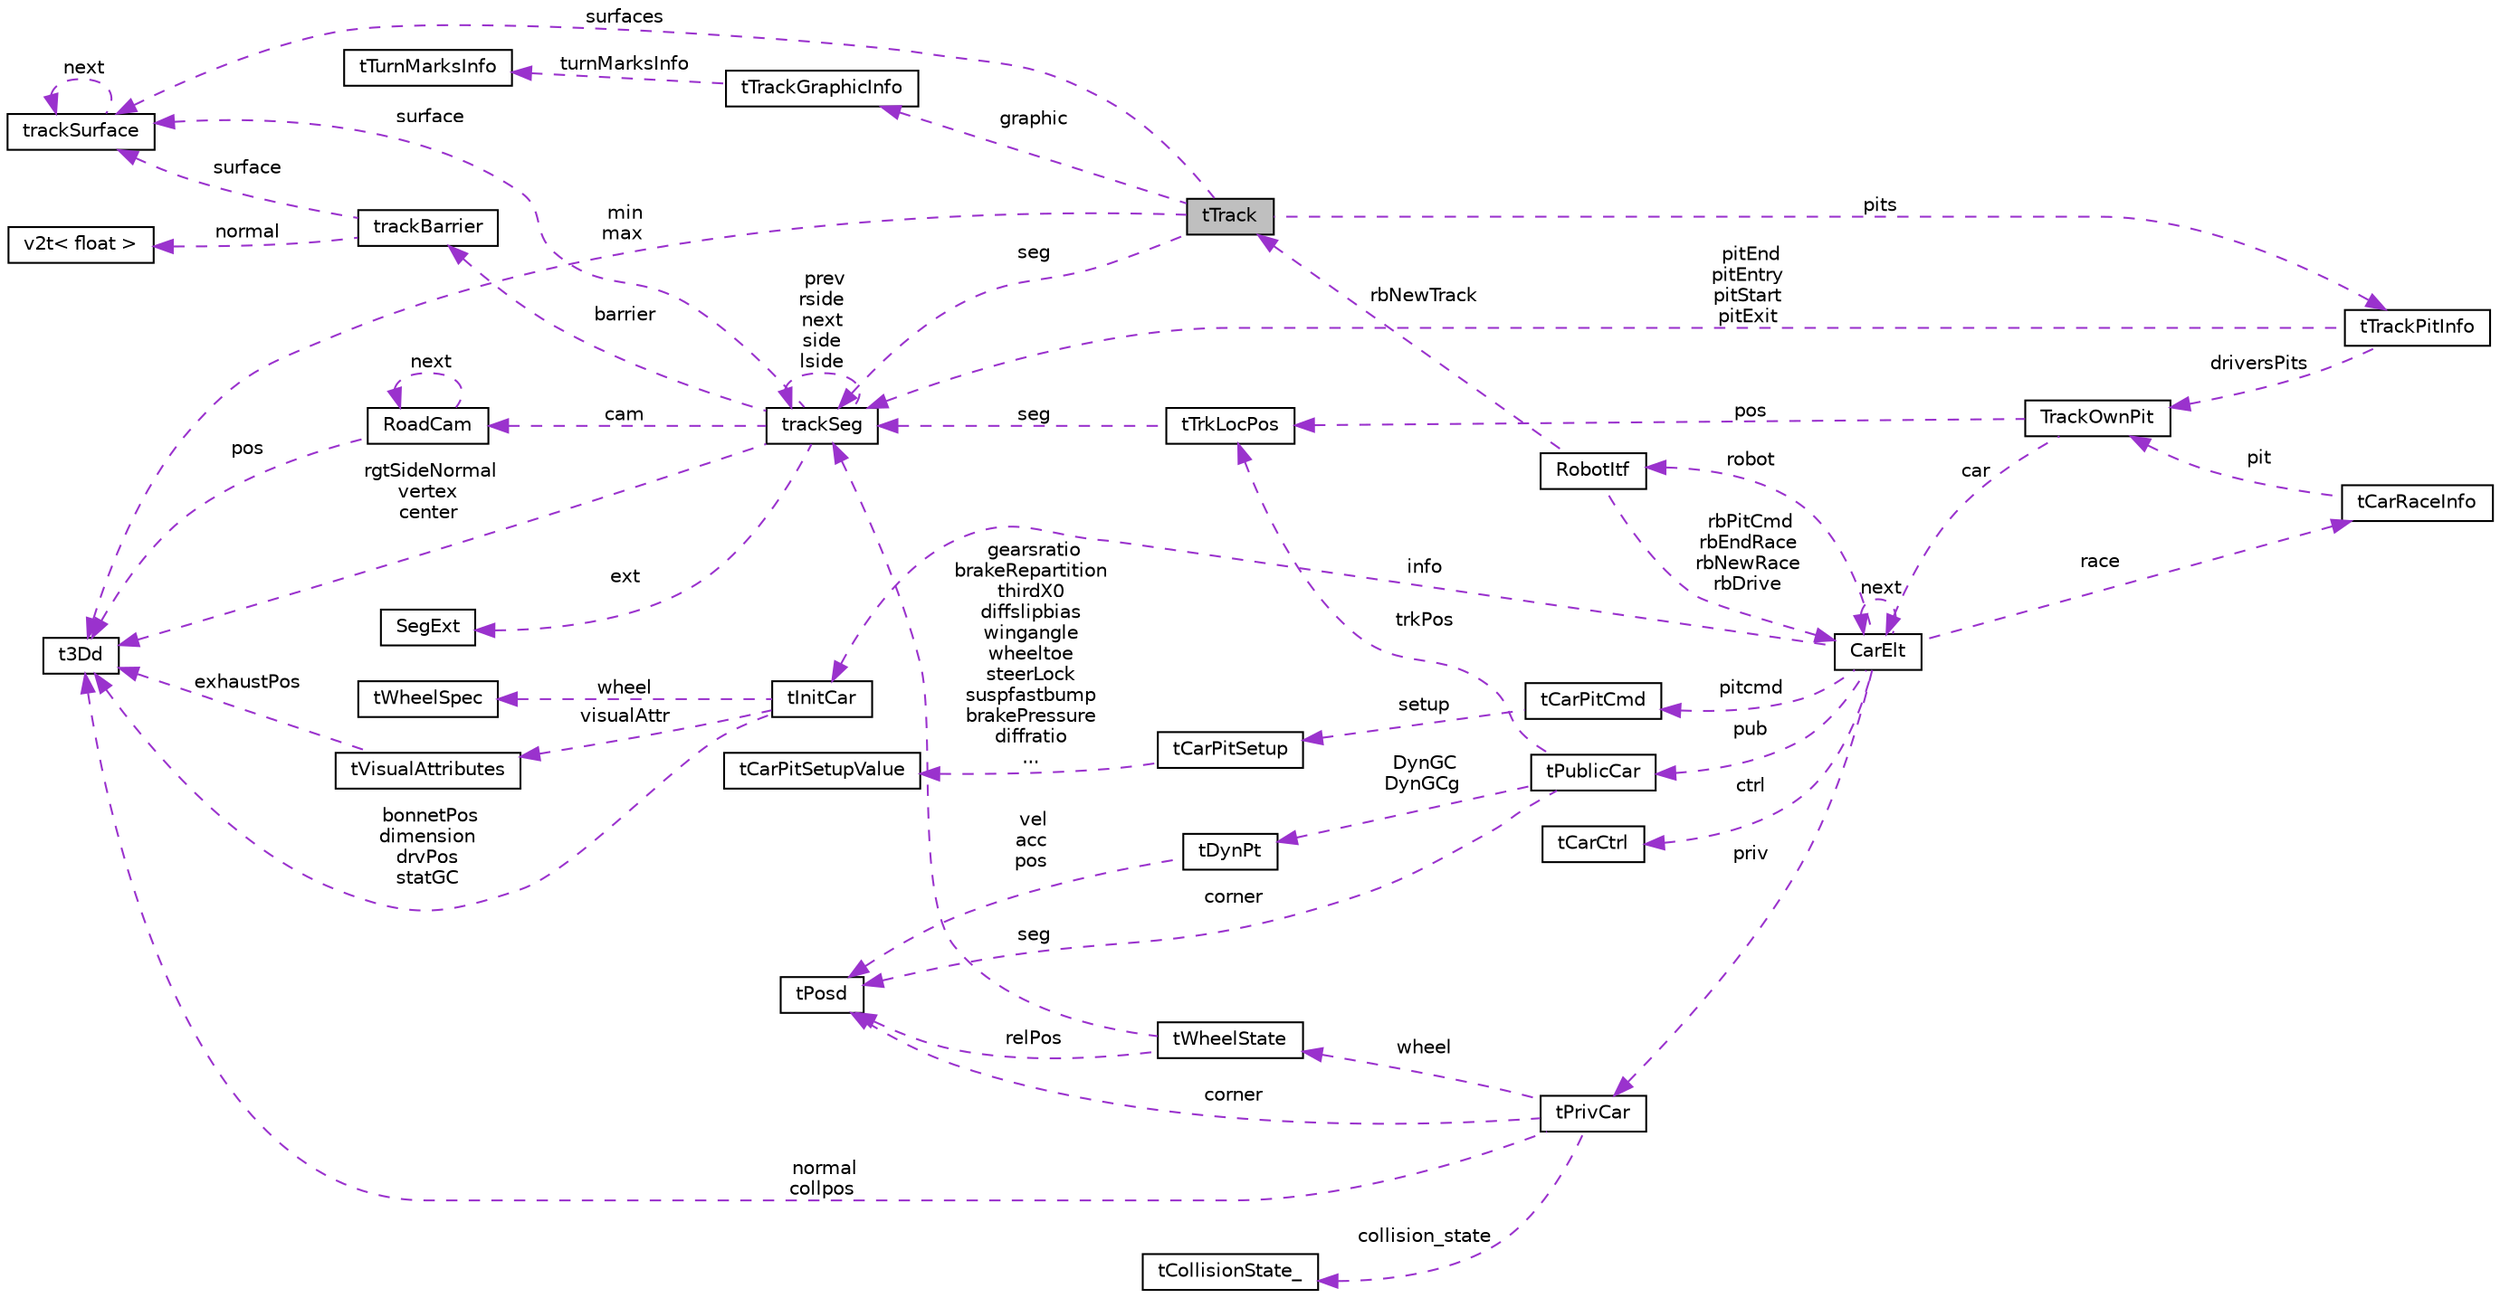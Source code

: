 digraph "tTrack"
{
  edge [fontname="Helvetica",fontsize="10",labelfontname="Helvetica",labelfontsize="10"];
  node [fontname="Helvetica",fontsize="10",shape=record];
  rankdir="LR";
  Node1 [label="tTrack",height=0.2,width=0.4,color="black", fillcolor="grey75", style="filled", fontcolor="black"];
  Node2 -> Node1 [dir="back",color="darkorchid3",fontsize="10",style="dashed",label=" min\nmax" ,fontname="Helvetica"];
  Node2 [label="t3Dd",height=0.2,width=0.4,color="black", fillcolor="white", style="filled",URL="$structt3_dd.html",tooltip="3D point. "];
  Node3 -> Node1 [dir="back",color="darkorchid3",fontsize="10",style="dashed",label=" surfaces" ,fontname="Helvetica"];
  Node3 [label="trackSurface",height=0.2,width=0.4,color="black", fillcolor="white", style="filled",URL="$structtrack_surface.html",tooltip="Surface. "];
  Node3 -> Node3 [dir="back",color="darkorchid3",fontsize="10",style="dashed",label=" next" ,fontname="Helvetica"];
  Node4 -> Node1 [dir="back",color="darkorchid3",fontsize="10",style="dashed",label=" pits" ,fontname="Helvetica"];
  Node4 [label="tTrackPitInfo",height=0.2,width=0.4,color="black", fillcolor="white", style="filled",URL="$structt_track_pit_info.html",tooltip="Pits Info Structure. "];
  Node5 -> Node4 [dir="back",color="darkorchid3",fontsize="10",style="dashed",label=" driversPits" ,fontname="Helvetica"];
  Node5 [label="TrackOwnPit",height=0.2,width=0.4,color="black", fillcolor="white", style="filled",URL="$struct_track_own_pit.html",tooltip="Driver&#39;s pit. "];
  Node6 -> Node5 [dir="back",color="darkorchid3",fontsize="10",style="dashed",label=" pos" ,fontname="Helvetica"];
  Node6 [label="tTrkLocPos",height=0.2,width=0.4,color="black", fillcolor="white", style="filled",URL="$structt_trk_loc_pos.html",tooltip="Location on the track in local coordinates. "];
  Node7 -> Node6 [dir="back",color="darkorchid3",fontsize="10",style="dashed",label=" seg" ,fontname="Helvetica"];
  Node7 [label="trackSeg",height=0.2,width=0.4,color="black", fillcolor="white", style="filled",URL="$structtrack_seg.html",tooltip="Track segment (tTrackSeg) The segments can be straights (type TR_STR): (the track goes from the right..."];
  Node2 -> Node7 [dir="back",color="darkorchid3",fontsize="10",style="dashed",label=" rgtSideNormal\nvertex\ncenter" ,fontname="Helvetica"];
  Node8 -> Node7 [dir="back",color="darkorchid3",fontsize="10",style="dashed",label=" barrier" ,fontname="Helvetica"];
  Node8 [label="trackBarrier",height=0.2,width=0.4,color="black", fillcolor="white", style="filled",URL="$structtrack_barrier.html",tooltip="Barrier. "];
  Node3 -> Node8 [dir="back",color="darkorchid3",fontsize="10",style="dashed",label=" surface" ,fontname="Helvetica"];
  Node9 -> Node8 [dir="back",color="darkorchid3",fontsize="10",style="dashed",label=" normal" ,fontname="Helvetica"];
  Node9 [label="v2t\< float \>",height=0.2,width=0.4,color="black", fillcolor="white", style="filled",URL="$classv2t.html"];
  Node3 -> Node7 [dir="back",color="darkorchid3",fontsize="10",style="dashed",label=" surface" ,fontname="Helvetica"];
  Node10 -> Node7 [dir="back",color="darkorchid3",fontsize="10",style="dashed",label=" cam" ,fontname="Helvetica"];
  Node10 [label="RoadCam",height=0.2,width=0.4,color="black", fillcolor="white", style="filled",URL="$struct_road_cam.html",tooltip="road camera "];
  Node2 -> Node10 [dir="back",color="darkorchid3",fontsize="10",style="dashed",label=" pos" ,fontname="Helvetica"];
  Node10 -> Node10 [dir="back",color="darkorchid3",fontsize="10",style="dashed",label=" next" ,fontname="Helvetica"];
  Node11 -> Node7 [dir="back",color="darkorchid3",fontsize="10",style="dashed",label=" ext" ,fontname="Helvetica"];
  Node11 [label="SegExt",height=0.2,width=0.4,color="black", fillcolor="white", style="filled",URL="$struct_seg_ext.html",tooltip="Extended track segment. "];
  Node7 -> Node7 [dir="back",color="darkorchid3",fontsize="10",style="dashed",label=" prev\nrside\nnext\nside\nlside" ,fontname="Helvetica"];
  Node12 -> Node5 [dir="back",color="darkorchid3",fontsize="10",style="dashed",label=" car" ,fontname="Helvetica"];
  Node12 [label="CarElt",height=0.2,width=0.4,color="black", fillcolor="white", style="filled",URL="$struct_car_elt.html",tooltip="Car structure (tCarElt). "];
  Node13 -> Node12 [dir="back",color="darkorchid3",fontsize="10",style="dashed",label=" robot" ,fontname="Helvetica"];
  Node13 [label="RobotItf",height=0.2,width=0.4,color="black", fillcolor="white", style="filled",URL="$struct_robot_itf.html",tooltip="Interface Structure for Robots. "];
  Node12 -> Node13 [dir="back",color="darkorchid3",fontsize="10",style="dashed",label=" rbPitCmd\nrbEndRace\nrbNewRace\nrbDrive" ,fontname="Helvetica"];
  Node1 -> Node13 [dir="back",color="darkorchid3",fontsize="10",style="dashed",label=" rbNewTrack" ,fontname="Helvetica"];
  Node14 -> Node12 [dir="back",color="darkorchid3",fontsize="10",style="dashed",label=" pitcmd" ,fontname="Helvetica"];
  Node14 [label="tCarPitCmd",height=0.2,width=0.4,color="black", fillcolor="white", style="filled",URL="$structt_car_pit_cmd.html",tooltip="Command issued by the car during pit stop. "];
  Node15 -> Node14 [dir="back",color="darkorchid3",fontsize="10",style="dashed",label=" setup" ,fontname="Helvetica"];
  Node15 [label="tCarPitSetup",height=0.2,width=0.4,color="black", fillcolor="white", style="filled",URL="$structt_car_pit_setup.html"];
  Node16 -> Node15 [dir="back",color="darkorchid3",fontsize="10",style="dashed",label=" gearsratio\nbrakeRepartition\nthirdX0\ndiffslipbias\nwingangle\nwheeltoe\nsteerLock\nsuspfastbump\nbrakePressure\ndiffratio\n..." ,fontname="Helvetica"];
  Node16 [label="tCarPitSetupValue",height=0.2,width=0.4,color="black", fillcolor="white", style="filled",URL="$structt_car_pit_setup_value.html"];
  Node17 -> Node12 [dir="back",color="darkorchid3",fontsize="10",style="dashed",label=" info" ,fontname="Helvetica"];
  Node17 [label="tInitCar",height=0.2,width=0.4,color="black", fillcolor="white", style="filled",URL="$structt_init_car.html",tooltip="Static Public info. "];
  Node2 -> Node17 [dir="back",color="darkorchid3",fontsize="10",style="dashed",label=" bonnetPos\ndimension\ndrvPos\nstatGC" ,fontname="Helvetica"];
  Node18 -> Node17 [dir="back",color="darkorchid3",fontsize="10",style="dashed",label=" visualAttr" ,fontname="Helvetica"];
  Node18 [label="tVisualAttributes",height=0.2,width=0.4,color="black", fillcolor="white", style="filled",URL="$structt_visual_attributes.html",tooltip="Static visual attributes. "];
  Node2 -> Node18 [dir="back",color="darkorchid3",fontsize="10",style="dashed",label=" exhaustPos" ,fontname="Helvetica"];
  Node19 -> Node17 [dir="back",color="darkorchid3",fontsize="10",style="dashed",label=" wheel" ,fontname="Helvetica"];
  Node19 [label="tWheelSpec",height=0.2,width=0.4,color="black", fillcolor="white", style="filled",URL="$structt_wheel_spec.html",tooltip="Wheels Specifications. "];
  Node20 -> Node12 [dir="back",color="darkorchid3",fontsize="10",style="dashed",label=" priv" ,fontname="Helvetica"];
  Node20 [label="tPrivCar",height=0.2,width=0.4,color="black", fillcolor="white", style="filled",URL="$structt_priv_car.html",tooltip="Data known only by the driver. "];
  Node2 -> Node20 [dir="back",color="darkorchid3",fontsize="10",style="dashed",label=" normal\ncollpos" ,fontname="Helvetica"];
  Node21 -> Node20 [dir="back",color="darkorchid3",fontsize="10",style="dashed",label=" collision_state" ,fontname="Helvetica"];
  Node21 [label="tCollisionState_",height=0.2,width=0.4,color="black", fillcolor="white", style="filled",URL="$structt_collision_state__.html"];
  Node22 -> Node20 [dir="back",color="darkorchid3",fontsize="10",style="dashed",label=" wheel" ,fontname="Helvetica"];
  Node22 [label="tWheelState",height=0.2,width=0.4,color="black", fillcolor="white", style="filled",URL="$structt_wheel_state.html",tooltip="Dynamic wheel information. "];
  Node23 -> Node22 [dir="back",color="darkorchid3",fontsize="10",style="dashed",label=" relPos" ,fontname="Helvetica"];
  Node23 [label="tPosd",height=0.2,width=0.4,color="black", fillcolor="white", style="filled",URL="$structt_posd.html",tooltip="6 DOF position. "];
  Node7 -> Node22 [dir="back",color="darkorchid3",fontsize="10",style="dashed",label=" seg" ,fontname="Helvetica"];
  Node23 -> Node20 [dir="back",color="darkorchid3",fontsize="10",style="dashed",label=" corner" ,fontname="Helvetica"];
  Node24 -> Node12 [dir="back",color="darkorchid3",fontsize="10",style="dashed",label=" ctrl" ,fontname="Helvetica"];
  Node24 [label="tCarCtrl",height=0.2,width=0.4,color="black", fillcolor="white", style="filled",URL="$structt_car_ctrl.html",tooltip="Info returned by driver during the race. "];
  Node25 -> Node12 [dir="back",color="darkorchid3",fontsize="10",style="dashed",label=" race" ,fontname="Helvetica"];
  Node25 [label="tCarRaceInfo",height=0.2,width=0.4,color="black", fillcolor="white", style="filled",URL="$structt_car_race_info.html",tooltip="Race Administrative info. "];
  Node5 -> Node25 [dir="back",color="darkorchid3",fontsize="10",style="dashed",label=" pit" ,fontname="Helvetica"];
  Node12 -> Node12 [dir="back",color="darkorchid3",fontsize="10",style="dashed",label=" next" ,fontname="Helvetica"];
  Node26 -> Node12 [dir="back",color="darkorchid3",fontsize="10",style="dashed",label=" pub" ,fontname="Helvetica"];
  Node26 [label="tPublicCar",height=0.2,width=0.4,color="black", fillcolor="white", style="filled",URL="$structt_public_car.html",tooltip="Public info on the cars. "];
  Node6 -> Node26 [dir="back",color="darkorchid3",fontsize="10",style="dashed",label=" trkPos" ,fontname="Helvetica"];
  Node27 -> Node26 [dir="back",color="darkorchid3",fontsize="10",style="dashed",label=" DynGC\nDynGCg" ,fontname="Helvetica"];
  Node27 [label="tDynPt",height=0.2,width=0.4,color="black", fillcolor="white", style="filled",URL="$structt_dyn_pt.html",tooltip="Dynamic point structure. "];
  Node23 -> Node27 [dir="back",color="darkorchid3",fontsize="10",style="dashed",label=" vel\nacc\npos" ,fontname="Helvetica"];
  Node23 -> Node26 [dir="back",color="darkorchid3",fontsize="10",style="dashed",label=" corner" ,fontname="Helvetica"];
  Node7 -> Node4 [dir="back",color="darkorchid3",fontsize="10",style="dashed",label=" pitEnd\npitEntry\npitStart\npitExit" ,fontname="Helvetica"];
  Node28 -> Node1 [dir="back",color="darkorchid3",fontsize="10",style="dashed",label=" graphic" ,fontname="Helvetica"];
  Node28 [label="tTrackGraphicInfo",height=0.2,width=0.4,color="black", fillcolor="white", style="filled",URL="$structt_track_graphic_info.html"];
  Node29 -> Node28 [dir="back",color="darkorchid3",fontsize="10",style="dashed",label=" turnMarksInfo" ,fontname="Helvetica"];
  Node29 [label="tTurnMarksInfo",height=0.2,width=0.4,color="black", fillcolor="white", style="filled",URL="$structt_turn_marks_info.html"];
  Node7 -> Node1 [dir="back",color="darkorchid3",fontsize="10",style="dashed",label=" seg" ,fontname="Helvetica"];
}
